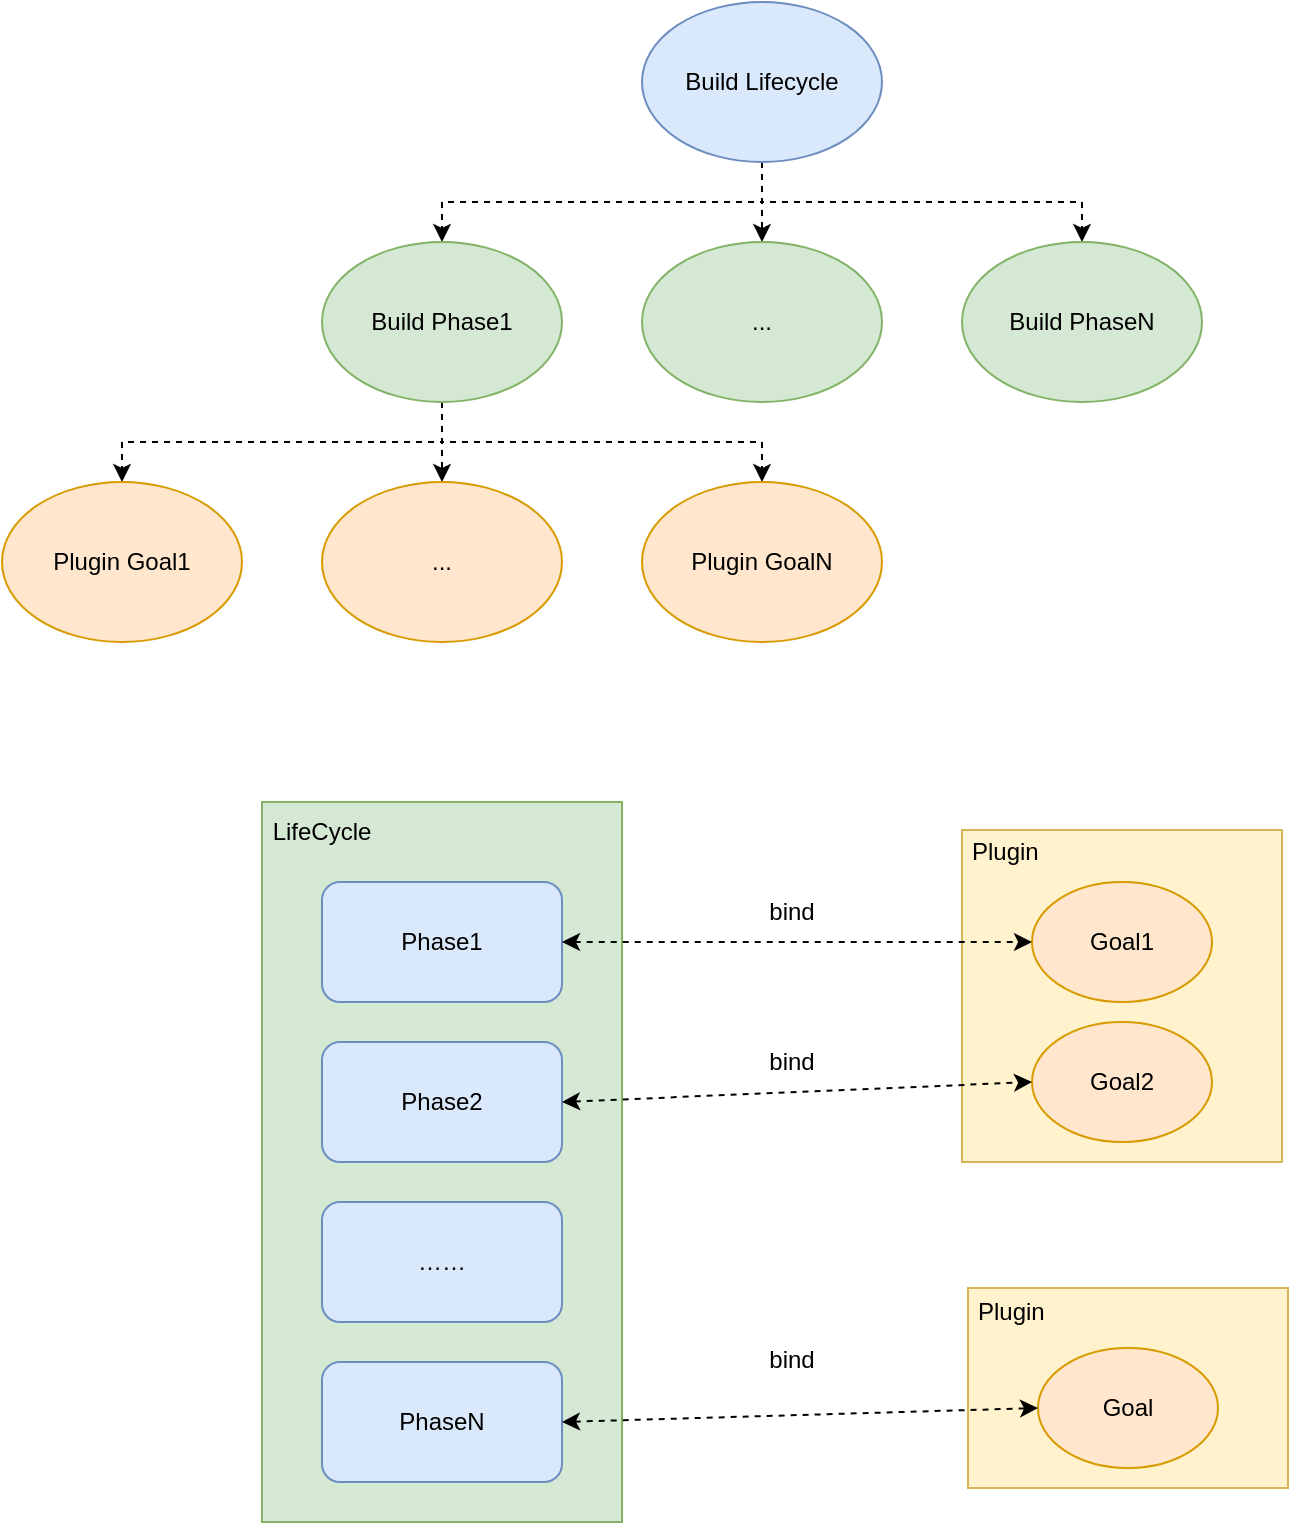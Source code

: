 <mxfile version="20.3.3" type="github">
  <diagram id="TUJENddmq7v5_Q5sMGxf" name="Page-1">
    <mxGraphModel dx="1298" dy="734" grid="1" gridSize="10" guides="1" tooltips="1" connect="1" arrows="1" fold="1" page="1" pageScale="1" pageWidth="850" pageHeight="1100" math="0" shadow="0">
      <root>
        <mxCell id="0" />
        <mxCell id="1" parent="0" />
        <mxCell id="sOryVXJt0j3tWZ-qUwfH-5" value="" style="rounded=0;whiteSpace=wrap;html=1;fillColor=#d5e8d4;strokeColor=#82b366;" vertex="1" parent="1">
          <mxGeometry x="130" y="600" width="180" height="360" as="geometry" />
        </mxCell>
        <mxCell id="45HFoswAD6oqI6lb5mcn-8" style="edgeStyle=orthogonalEdgeStyle;rounded=0;orthogonalLoop=1;jettySize=auto;html=1;exitX=0.5;exitY=1;exitDx=0;exitDy=0;entryX=0.5;entryY=0;entryDx=0;entryDy=0;dashed=1;" parent="1" source="45HFoswAD6oqI6lb5mcn-1" target="45HFoswAD6oqI6lb5mcn-3" edge="1">
          <mxGeometry relative="1" as="geometry" />
        </mxCell>
        <mxCell id="45HFoswAD6oqI6lb5mcn-9" style="edgeStyle=orthogonalEdgeStyle;rounded=0;orthogonalLoop=1;jettySize=auto;html=1;exitX=0.5;exitY=1;exitDx=0;exitDy=0;entryX=0.5;entryY=0;entryDx=0;entryDy=0;dashed=1;" parent="1" source="45HFoswAD6oqI6lb5mcn-1" target="45HFoswAD6oqI6lb5mcn-2" edge="1">
          <mxGeometry relative="1" as="geometry" />
        </mxCell>
        <mxCell id="45HFoswAD6oqI6lb5mcn-10" style="edgeStyle=orthogonalEdgeStyle;rounded=0;orthogonalLoop=1;jettySize=auto;html=1;exitX=0.5;exitY=1;exitDx=0;exitDy=0;entryX=0.5;entryY=0;entryDx=0;entryDy=0;dashed=1;" parent="1" source="45HFoswAD6oqI6lb5mcn-1" target="45HFoswAD6oqI6lb5mcn-4" edge="1">
          <mxGeometry relative="1" as="geometry" />
        </mxCell>
        <mxCell id="45HFoswAD6oqI6lb5mcn-1" value="Build Lifecycle" style="ellipse;whiteSpace=wrap;html=1;fillColor=#dae8fc;strokeColor=#6c8ebf;" parent="1" vertex="1">
          <mxGeometry x="320" y="200" width="120" height="80" as="geometry" />
        </mxCell>
        <mxCell id="45HFoswAD6oqI6lb5mcn-11" style="edgeStyle=orthogonalEdgeStyle;rounded=0;orthogonalLoop=1;jettySize=auto;html=1;exitX=0.5;exitY=1;exitDx=0;exitDy=0;entryX=0.5;entryY=0;entryDx=0;entryDy=0;dashed=1;" parent="1" source="45HFoswAD6oqI6lb5mcn-2" target="45HFoswAD6oqI6lb5mcn-6" edge="1">
          <mxGeometry relative="1" as="geometry" />
        </mxCell>
        <mxCell id="45HFoswAD6oqI6lb5mcn-12" style="edgeStyle=orthogonalEdgeStyle;rounded=0;orthogonalLoop=1;jettySize=auto;html=1;exitX=0.5;exitY=1;exitDx=0;exitDy=0;entryX=0.5;entryY=0;entryDx=0;entryDy=0;dashed=1;" parent="1" source="45HFoswAD6oqI6lb5mcn-2" target="45HFoswAD6oqI6lb5mcn-5" edge="1">
          <mxGeometry relative="1" as="geometry" />
        </mxCell>
        <mxCell id="45HFoswAD6oqI6lb5mcn-13" style="edgeStyle=orthogonalEdgeStyle;rounded=0;orthogonalLoop=1;jettySize=auto;html=1;exitX=0.5;exitY=1;exitDx=0;exitDy=0;dashed=1;" parent="1" source="45HFoswAD6oqI6lb5mcn-2" target="45HFoswAD6oqI6lb5mcn-7" edge="1">
          <mxGeometry relative="1" as="geometry" />
        </mxCell>
        <mxCell id="45HFoswAD6oqI6lb5mcn-2" value="Build Phase1" style="ellipse;whiteSpace=wrap;html=1;fillColor=#d5e8d4;strokeColor=#82b366;" parent="1" vertex="1">
          <mxGeometry x="160" y="320" width="120" height="80" as="geometry" />
        </mxCell>
        <mxCell id="45HFoswAD6oqI6lb5mcn-3" value="..." style="ellipse;whiteSpace=wrap;html=1;fillColor=#d5e8d4;strokeColor=#82b366;" parent="1" vertex="1">
          <mxGeometry x="320" y="320" width="120" height="80" as="geometry" />
        </mxCell>
        <mxCell id="45HFoswAD6oqI6lb5mcn-4" value="Build PhaseN" style="ellipse;whiteSpace=wrap;html=1;fillColor=#d5e8d4;strokeColor=#82b366;" parent="1" vertex="1">
          <mxGeometry x="480" y="320" width="120" height="80" as="geometry" />
        </mxCell>
        <mxCell id="45HFoswAD6oqI6lb5mcn-5" value="Plugin Goal1" style="ellipse;whiteSpace=wrap;html=1;fillColor=#ffe6cc;strokeColor=#d79b00;" parent="1" vertex="1">
          <mxGeometry y="440" width="120" height="80" as="geometry" />
        </mxCell>
        <mxCell id="45HFoswAD6oqI6lb5mcn-6" value="..." style="ellipse;whiteSpace=wrap;html=1;fillColor=#ffe6cc;strokeColor=#d79b00;" parent="1" vertex="1">
          <mxGeometry x="160" y="440" width="120" height="80" as="geometry" />
        </mxCell>
        <mxCell id="45HFoswAD6oqI6lb5mcn-7" value="Plugin GoalN" style="ellipse;whiteSpace=wrap;html=1;fillColor=#ffe6cc;strokeColor=#d79b00;" parent="1" vertex="1">
          <mxGeometry x="320" y="440" width="120" height="80" as="geometry" />
        </mxCell>
        <mxCell id="sOryVXJt0j3tWZ-qUwfH-1" value="Phase1" style="rounded=1;whiteSpace=wrap;html=1;fillColor=#dae8fc;strokeColor=#6c8ebf;" vertex="1" parent="1">
          <mxGeometry x="160" y="640" width="120" height="60" as="geometry" />
        </mxCell>
        <mxCell id="sOryVXJt0j3tWZ-qUwfH-2" value="Phase2" style="rounded=1;whiteSpace=wrap;html=1;fillColor=#dae8fc;strokeColor=#6c8ebf;" vertex="1" parent="1">
          <mxGeometry x="160" y="720" width="120" height="60" as="geometry" />
        </mxCell>
        <mxCell id="sOryVXJt0j3tWZ-qUwfH-3" value="……" style="rounded=1;whiteSpace=wrap;html=1;fillColor=#dae8fc;strokeColor=#6c8ebf;" vertex="1" parent="1">
          <mxGeometry x="160" y="800" width="120" height="60" as="geometry" />
        </mxCell>
        <mxCell id="sOryVXJt0j3tWZ-qUwfH-4" value="PhaseN" style="rounded=1;whiteSpace=wrap;html=1;fillColor=#dae8fc;strokeColor=#6c8ebf;" vertex="1" parent="1">
          <mxGeometry x="160" y="880" width="120" height="60" as="geometry" />
        </mxCell>
        <mxCell id="sOryVXJt0j3tWZ-qUwfH-6" value="LifeCycle" style="text;html=1;strokeColor=none;fillColor=none;align=center;verticalAlign=middle;whiteSpace=wrap;rounded=0;" vertex="1" parent="1">
          <mxGeometry x="130" y="600" width="60" height="30" as="geometry" />
        </mxCell>
        <mxCell id="sOryVXJt0j3tWZ-qUwfH-7" value="" style="rounded=0;whiteSpace=wrap;html=1;fillColor=#fff2cc;strokeColor=#d6b656;" vertex="1" parent="1">
          <mxGeometry x="480" y="614" width="160" height="166" as="geometry" />
        </mxCell>
        <mxCell id="sOryVXJt0j3tWZ-qUwfH-8" value="Goal1" style="ellipse;whiteSpace=wrap;html=1;rounded=1;fillColor=#ffe6cc;strokeColor=#d79b00;" vertex="1" parent="1">
          <mxGeometry x="515" y="640" width="90" height="60" as="geometry" />
        </mxCell>
        <mxCell id="sOryVXJt0j3tWZ-qUwfH-9" value="Goal2" style="ellipse;whiteSpace=wrap;html=1;rounded=1;fillColor=#ffe6cc;strokeColor=#d79b00;" vertex="1" parent="1">
          <mxGeometry x="515" y="710" width="90" height="60" as="geometry" />
        </mxCell>
        <mxCell id="sOryVXJt0j3tWZ-qUwfH-10" value="" style="rounded=0;whiteSpace=wrap;html=1;fillColor=#fff2cc;strokeColor=#d6b656;" vertex="1" parent="1">
          <mxGeometry x="483" y="843" width="160" height="100" as="geometry" />
        </mxCell>
        <mxCell id="sOryVXJt0j3tWZ-qUwfH-11" value="Goal" style="ellipse;whiteSpace=wrap;html=1;rounded=1;fillColor=#ffe6cc;strokeColor=#d79b00;" vertex="1" parent="1">
          <mxGeometry x="518" y="873" width="90" height="60" as="geometry" />
        </mxCell>
        <mxCell id="sOryVXJt0j3tWZ-qUwfH-13" value="Plugin" style="text;html=1;strokeColor=none;fillColor=none;align=left;verticalAlign=middle;whiteSpace=wrap;rounded=0;" vertex="1" parent="1">
          <mxGeometry x="486" y="840" width="40" height="30" as="geometry" />
        </mxCell>
        <mxCell id="sOryVXJt0j3tWZ-qUwfH-14" value="Plugin" style="text;html=1;strokeColor=none;fillColor=none;align=left;verticalAlign=middle;whiteSpace=wrap;rounded=0;" vertex="1" parent="1">
          <mxGeometry x="483" y="610" width="40" height="30" as="geometry" />
        </mxCell>
        <mxCell id="sOryVXJt0j3tWZ-qUwfH-15" style="rounded=0;orthogonalLoop=1;jettySize=auto;html=1;exitX=1;exitY=0.5;exitDx=0;exitDy=0;entryX=0;entryY=0.5;entryDx=0;entryDy=0;startArrow=classic;startFill=1;dashed=1;" edge="1" parent="1" source="sOryVXJt0j3tWZ-qUwfH-4" target="sOryVXJt0j3tWZ-qUwfH-11">
          <mxGeometry relative="1" as="geometry" />
        </mxCell>
        <mxCell id="sOryVXJt0j3tWZ-qUwfH-17" style="edgeStyle=none;rounded=0;orthogonalLoop=1;jettySize=auto;html=1;exitX=1;exitY=0.5;exitDx=0;exitDy=0;entryX=0;entryY=0.5;entryDx=0;entryDy=0;dashed=1;startArrow=classic;startFill=1;" edge="1" parent="1" source="sOryVXJt0j3tWZ-qUwfH-1" target="sOryVXJt0j3tWZ-qUwfH-8">
          <mxGeometry relative="1" as="geometry" />
        </mxCell>
        <mxCell id="sOryVXJt0j3tWZ-qUwfH-16" style="edgeStyle=none;rounded=0;orthogonalLoop=1;jettySize=auto;html=1;exitX=1;exitY=0.5;exitDx=0;exitDy=0;entryX=0;entryY=0.5;entryDx=0;entryDy=0;dashed=1;startArrow=classic;startFill=1;" edge="1" parent="1" source="sOryVXJt0j3tWZ-qUwfH-2" target="sOryVXJt0j3tWZ-qUwfH-9">
          <mxGeometry relative="1" as="geometry" />
        </mxCell>
        <mxCell id="sOryVXJt0j3tWZ-qUwfH-18" value="bind" style="text;html=1;strokeColor=none;fillColor=none;align=center;verticalAlign=middle;whiteSpace=wrap;rounded=0;" vertex="1" parent="1">
          <mxGeometry x="365" y="864" width="60" height="30" as="geometry" />
        </mxCell>
        <mxCell id="sOryVXJt0j3tWZ-qUwfH-19" value="bind" style="text;html=1;strokeColor=none;fillColor=none;align=center;verticalAlign=middle;whiteSpace=wrap;rounded=0;" vertex="1" parent="1">
          <mxGeometry x="365" y="715" width="60" height="30" as="geometry" />
        </mxCell>
        <mxCell id="sOryVXJt0j3tWZ-qUwfH-20" value="bind" style="text;html=1;strokeColor=none;fillColor=none;align=center;verticalAlign=middle;whiteSpace=wrap;rounded=0;" vertex="1" parent="1">
          <mxGeometry x="365" y="640" width="60" height="30" as="geometry" />
        </mxCell>
      </root>
    </mxGraphModel>
  </diagram>
</mxfile>

